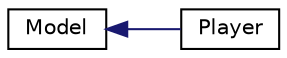 digraph "Graphical Class Hierarchy"
{
  edge [fontname="Helvetica",fontsize="10",labelfontname="Helvetica",labelfontsize="10"];
  node [fontname="Helvetica",fontsize="10",shape=record];
  rankdir="LR";
  Node0 [label="Model",height=0.2,width=0.4,color="black", fillcolor="white", style="filled",URL="$class_model.html"];
  Node0 -> Node1 [dir="back",color="midnightblue",fontsize="10",style="solid",fontname="Helvetica"];
  Node1 [label="Player",height=0.2,width=0.4,color="black", fillcolor="white", style="filled",URL="$class_player.html",tooltip="Class what defines all required information of player, its movvement etc. "];
}

